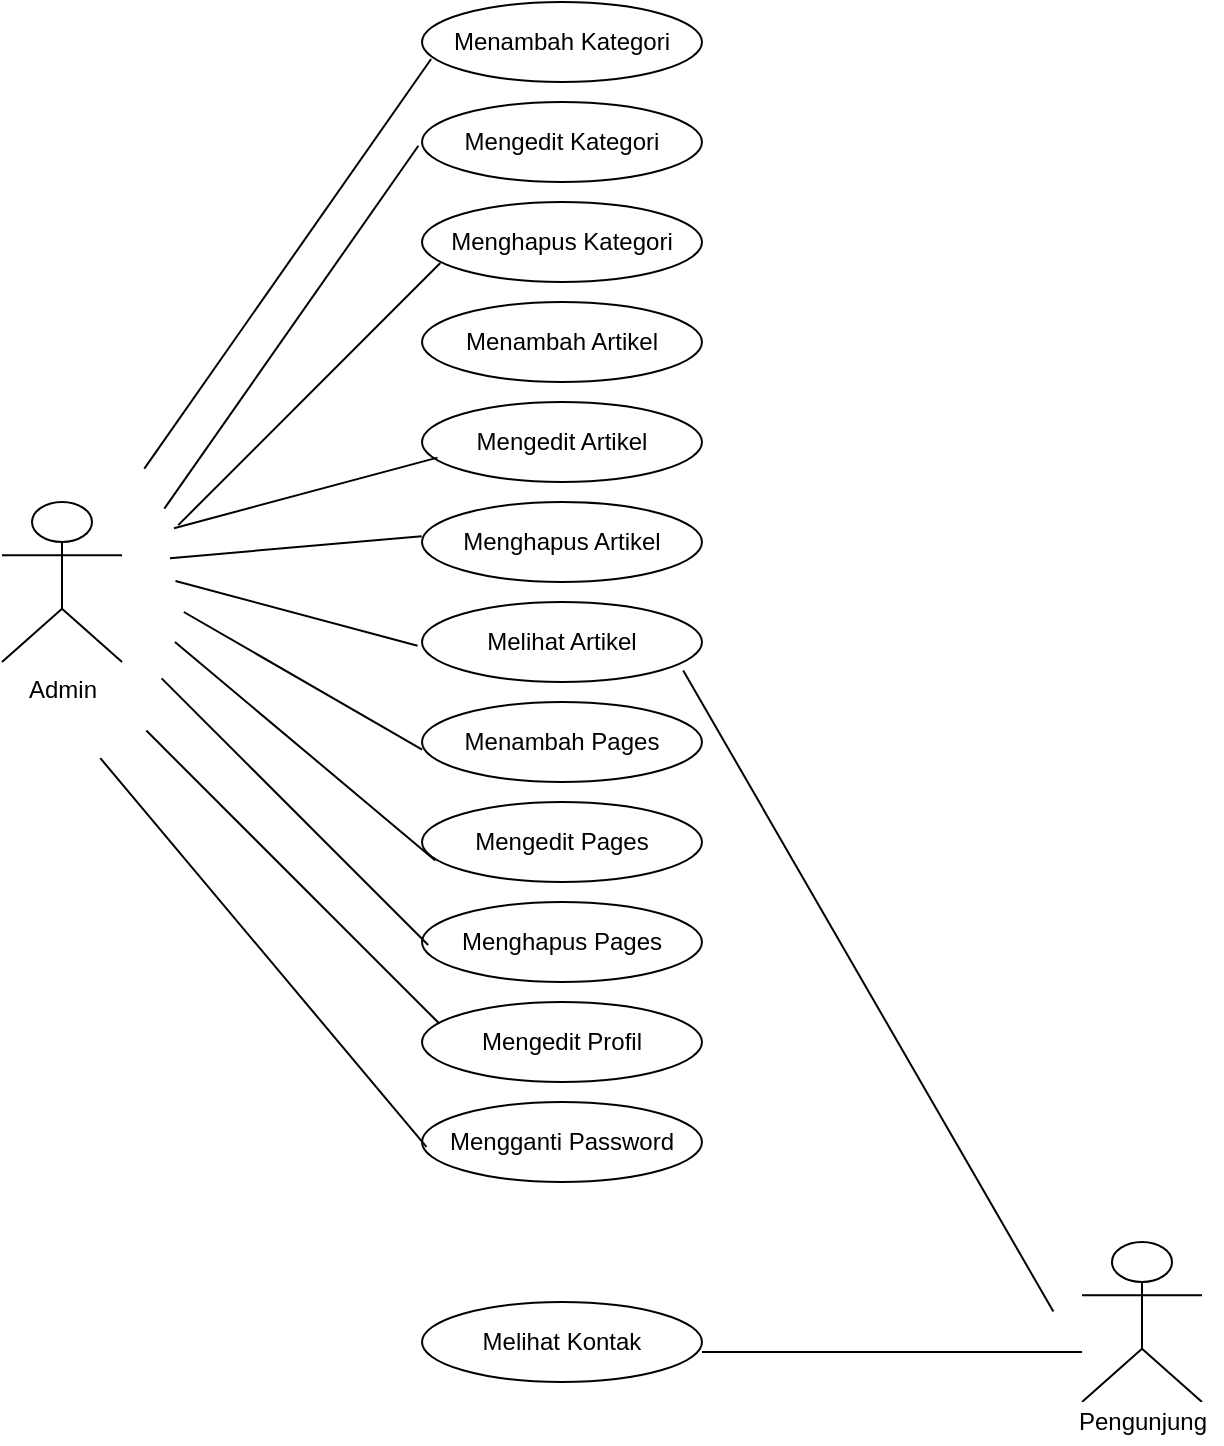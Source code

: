 <mxfile version="15.4.3" type="github">
  <diagram id="MeqyzX4ZXiVgXMYnCjlL" name="Page-1">
    <mxGraphModel dx="1117" dy="600" grid="1" gridSize="10" guides="1" tooltips="1" connect="1" arrows="1" fold="1" page="1" pageScale="1" pageWidth="850" pageHeight="1100" math="0" shadow="0">
      <root>
        <mxCell id="0" />
        <mxCell id="1" parent="0" />
        <mxCell id="tW2t9AGr15Zev-jloF1g-1" value="Actor" style="shape=umlActor;verticalLabelPosition=bottom;verticalAlign=top;html=1;outlineConnect=0;" vertex="1" parent="1">
          <mxGeometry x="100" y="360" width="60" height="80" as="geometry" />
        </mxCell>
        <mxCell id="tW2t9AGr15Zev-jloF1g-2" value="Mengedit Kategori" style="ellipse;whiteSpace=wrap;html=1;" vertex="1" parent="1">
          <mxGeometry x="310" y="160" width="140" height="40" as="geometry" />
        </mxCell>
        <mxCell id="tW2t9AGr15Zev-jloF1g-3" value="Menghapus Kategori" style="ellipse;whiteSpace=wrap;html=1;" vertex="1" parent="1">
          <mxGeometry x="310" y="210" width="140" height="40" as="geometry" />
        </mxCell>
        <mxCell id="tW2t9AGr15Zev-jloF1g-4" value="Menambah Artikel" style="ellipse;whiteSpace=wrap;html=1;" vertex="1" parent="1">
          <mxGeometry x="310" y="260" width="140" height="40" as="geometry" />
        </mxCell>
        <mxCell id="tW2t9AGr15Zev-jloF1g-5" value="Mengedit Artikel" style="ellipse;whiteSpace=wrap;html=1;" vertex="1" parent="1">
          <mxGeometry x="310" y="310" width="140" height="40" as="geometry" />
        </mxCell>
        <mxCell id="tW2t9AGr15Zev-jloF1g-7" value="Menghapus Artikel" style="ellipse;whiteSpace=wrap;html=1;" vertex="1" parent="1">
          <mxGeometry x="310" y="360" width="140" height="40" as="geometry" />
        </mxCell>
        <mxCell id="tW2t9AGr15Zev-jloF1g-8" value="Melihat Artikel" style="ellipse;whiteSpace=wrap;html=1;" vertex="1" parent="1">
          <mxGeometry x="310" y="410" width="140" height="40" as="geometry" />
        </mxCell>
        <mxCell id="tW2t9AGr15Zev-jloF1g-9" value="Menambah Pages" style="ellipse;whiteSpace=wrap;html=1;" vertex="1" parent="1">
          <mxGeometry x="310" y="460" width="140" height="40" as="geometry" />
        </mxCell>
        <mxCell id="tW2t9AGr15Zev-jloF1g-10" value="Mengedit Pages" style="ellipse;whiteSpace=wrap;html=1;" vertex="1" parent="1">
          <mxGeometry x="310" y="510" width="140" height="40" as="geometry" />
        </mxCell>
        <mxCell id="tW2t9AGr15Zev-jloF1g-11" value="Menghapus Pages" style="ellipse;whiteSpace=wrap;html=1;" vertex="1" parent="1">
          <mxGeometry x="310" y="560" width="140" height="40" as="geometry" />
        </mxCell>
        <mxCell id="tW2t9AGr15Zev-jloF1g-12" value="Mengedit Profil" style="ellipse;whiteSpace=wrap;html=1;" vertex="1" parent="1">
          <mxGeometry x="310" y="610" width="140" height="40" as="geometry" />
        </mxCell>
        <mxCell id="tW2t9AGr15Zev-jloF1g-13" value="Menambah Kategori" style="ellipse;whiteSpace=wrap;html=1;" vertex="1" parent="1">
          <mxGeometry x="310" y="110" width="140" height="40" as="geometry" />
        </mxCell>
        <mxCell id="tW2t9AGr15Zev-jloF1g-14" value="Mengganti Password" style="ellipse;whiteSpace=wrap;html=1;" vertex="1" parent="1">
          <mxGeometry x="310" y="660" width="140" height="40" as="geometry" />
        </mxCell>
        <mxCell id="tW2t9AGr15Zev-jloF1g-15" value="Melihat Kontak" style="ellipse;whiteSpace=wrap;html=1;" vertex="1" parent="1">
          <mxGeometry x="310" y="760" width="140" height="40" as="geometry" />
        </mxCell>
        <mxCell id="tW2t9AGr15Zev-jloF1g-16" value="Actor" style="shape=umlActor;verticalLabelPosition=bottom;verticalAlign=top;html=1;outlineConnect=0;" vertex="1" parent="1">
          <mxGeometry x="640" y="730" width="60" height="80" as="geometry" />
        </mxCell>
        <mxCell id="tW2t9AGr15Zev-jloF1g-24" value="" style="line;strokeWidth=1;html=1;perimeter=backbonePerimeter;points=[];outlineConnect=0;rotation=-55;" vertex="1" parent="1">
          <mxGeometry x="117.87" y="235.9" width="250" height="10" as="geometry" />
        </mxCell>
        <mxCell id="tW2t9AGr15Zev-jloF1g-25" value="" style="line;strokeWidth=1;html=1;perimeter=backbonePerimeter;points=[];outlineConnect=0;rotation=-55;" vertex="1" parent="1">
          <mxGeometry x="133.95" y="267.59" width="221.47" height="10" as="geometry" />
        </mxCell>
        <mxCell id="tW2t9AGr15Zev-jloF1g-26" value="" style="line;strokeWidth=1;html=1;perimeter=backbonePerimeter;points=[];outlineConnect=0;rotation=-45;" vertex="1" parent="1">
          <mxGeometry x="160.98" y="301.05" width="185.31" height="10" as="geometry" />
        </mxCell>
        <mxCell id="tW2t9AGr15Zev-jloF1g-27" value="" style="line;strokeWidth=1;html=1;perimeter=backbonePerimeter;points=[];outlineConnect=0;rotation=-15;" vertex="1" parent="1">
          <mxGeometry x="183.69" y="350.47" width="136.37" height="10" as="geometry" />
        </mxCell>
        <mxCell id="tW2t9AGr15Zev-jloF1g-28" value="" style="line;strokeWidth=1;html=1;perimeter=backbonePerimeter;points=[];outlineConnect=0;rotation=-5;" vertex="1" parent="1">
          <mxGeometry x="183.74" y="377.6" width="126.37" height="10" as="geometry" />
        </mxCell>
        <mxCell id="tW2t9AGr15Zev-jloF1g-29" value="" style="line;strokeWidth=1;html=1;perimeter=backbonePerimeter;points=[];outlineConnect=0;rotation=15;" vertex="1" parent="1">
          <mxGeometry x="184.6" y="410.69" width="125.31" height="10" as="geometry" />
        </mxCell>
        <mxCell id="tW2t9AGr15Zev-jloF1g-30" value="" style="line;strokeWidth=1;html=1;perimeter=backbonePerimeter;points=[];outlineConnect=0;rotation=30;" vertex="1" parent="1">
          <mxGeometry x="181.69" y="444.4" width="137.61" height="10" as="geometry" />
        </mxCell>
        <mxCell id="tW2t9AGr15Zev-jloF1g-32" value="" style="line;strokeWidth=1;html=1;perimeter=backbonePerimeter;points=[];outlineConnect=0;rotation=40;" vertex="1" parent="1">
          <mxGeometry x="166.61" y="479.61" width="169.89" height="10" as="geometry" />
        </mxCell>
        <mxCell id="tW2t9AGr15Zev-jloF1g-33" value="" style="line;strokeWidth=1;html=1;perimeter=backbonePerimeter;points=[];outlineConnect=0;rotation=45;" vertex="1" parent="1">
          <mxGeometry x="152.18" y="509.83" width="188.53" height="10" as="geometry" />
        </mxCell>
        <mxCell id="tW2t9AGr15Zev-jloF1g-34" value="" style="line;strokeWidth=1;html=1;perimeter=backbonePerimeter;points=[];outlineConnect=0;rotation=45;" vertex="1" parent="1">
          <mxGeometry x="141.83" y="542.52" width="207.13" height="10" as="geometry" />
        </mxCell>
        <mxCell id="tW2t9AGr15Zev-jloF1g-35" value="" style="line;strokeWidth=1;html=1;perimeter=backbonePerimeter;points=[];outlineConnect=0;rotation=50;" vertex="1" parent="1">
          <mxGeometry x="103.84" y="580.25" width="253.71" height="10" as="geometry" />
        </mxCell>
        <mxCell id="tW2t9AGr15Zev-jloF1g-36" value="" style="line;strokeWidth=1;html=1;perimeter=backbonePerimeter;points=[];outlineConnect=0;rotation=0;" vertex="1" parent="1">
          <mxGeometry x="450" y="780" width="190" height="10" as="geometry" />
        </mxCell>
        <mxCell id="tW2t9AGr15Zev-jloF1g-41" value="Admin" style="text;html=1;align=center;verticalAlign=middle;resizable=0;points=[];autosize=1;strokeColor=none;fillColor=#FFFFFF;" vertex="1" parent="1">
          <mxGeometry x="105" y="444.4" width="50" height="20" as="geometry" />
        </mxCell>
        <mxCell id="tW2t9AGr15Zev-jloF1g-44" value="&lt;div&gt;Pengunjung&lt;/div&gt;" style="text;html=1;align=center;verticalAlign=middle;resizable=0;points=[];autosize=1;strokeColor=none;fillColor=#FFFFFF;" vertex="1" parent="1">
          <mxGeometry x="630" y="810" width="80" height="20" as="geometry" />
        </mxCell>
        <mxCell id="tW2t9AGr15Zev-jloF1g-45" value="" style="line;strokeWidth=1;html=1;perimeter=backbonePerimeter;points=[];outlineConnect=0;rotation=60;" vertex="1" parent="1">
          <mxGeometry x="348.06" y="599.48" width="370.16" height="10" as="geometry" />
        </mxCell>
      </root>
    </mxGraphModel>
  </diagram>
</mxfile>
